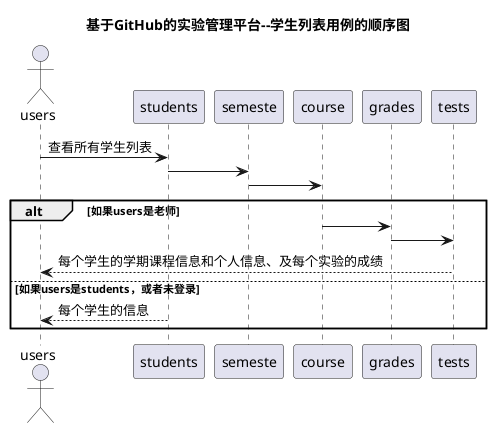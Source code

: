 @startuml
title 基于GitHub的实验管理平台--学生列表用例的顺序图
actor users
users -> students: 查看所有学生列表
students -> semeste
semeste -> course
alt 如果users是老师
	course -> grades
	grades -> tests
	tests --> users:每个学生的学期课程信息和个人信息、及每个实验的成绩
else 如果users是students，或者未登录
    students --> users:每个学生的信息
end
@enduml